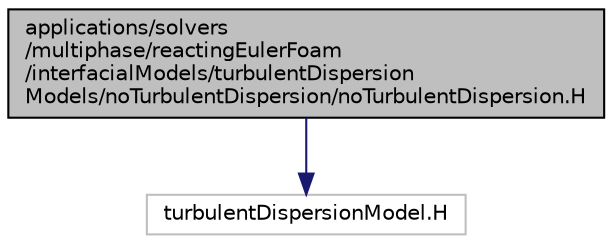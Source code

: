digraph "applications/solvers/multiphase/reactingEulerFoam/interfacialModels/turbulentDispersionModels/noTurbulentDispersion/noTurbulentDispersion.H"
{
  bgcolor="transparent";
  edge [fontname="Helvetica",fontsize="10",labelfontname="Helvetica",labelfontsize="10"];
  node [fontname="Helvetica",fontsize="10",shape=record];
  Node1 [label="applications/solvers\l/multiphase/reactingEulerFoam\l/interfacialModels/turbulentDispersion\lModels/noTurbulentDispersion/noTurbulentDispersion.H",height=0.2,width=0.4,color="black", fillcolor="grey75", style="filled", fontcolor="black"];
  Node1 -> Node2 [color="midnightblue",fontsize="10",style="solid",fontname="Helvetica"];
  Node2 [label="turbulentDispersionModel.H",height=0.2,width=0.4,color="grey75"];
}
